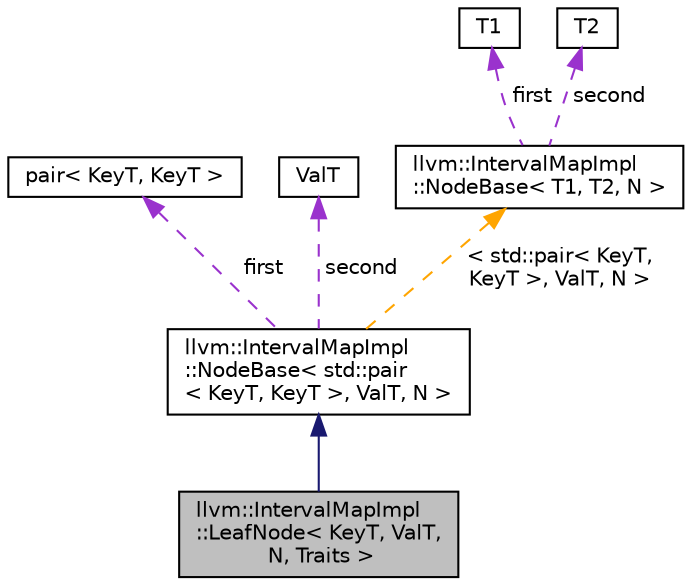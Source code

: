 digraph "llvm::IntervalMapImpl::LeafNode&lt; KeyT, ValT, N, Traits &gt;"
{
 // LATEX_PDF_SIZE
  bgcolor="transparent";
  edge [fontname="Helvetica",fontsize="10",labelfontname="Helvetica",labelfontsize="10"];
  node [fontname="Helvetica",fontsize="10",shape="box"];
  Node1 [label="llvm::IntervalMapImpl\l::LeafNode\< KeyT, ValT,\l N, Traits \>",height=0.2,width=0.4,color="black", fillcolor="grey75", style="filled", fontcolor="black",tooltip=" "];
  Node2 -> Node1 [dir="back",color="midnightblue",fontsize="10",style="solid",fontname="Helvetica"];
  Node2 [label="llvm::IntervalMapImpl\l::NodeBase\< std::pair\l\< KeyT, KeyT \>, ValT, N \>",height=0.2,width=0.4,color="black",URL="$classllvm_1_1IntervalMapImpl_1_1NodeBase.html",tooltip=" "];
  Node3 -> Node2 [dir="back",color="darkorchid3",fontsize="10",style="dashed",label=" first" ,fontname="Helvetica"];
  Node3 [label="pair\< KeyT, KeyT \>",height=0.2,width=0.4,color="black",URL="$classstd_1_1pair_3_01KeyT_00_01KeyT_01_4.html",tooltip=" "];
  Node4 -> Node2 [dir="back",color="darkorchid3",fontsize="10",style="dashed",label=" second" ,fontname="Helvetica"];
  Node4 [label="ValT",height=0.2,width=0.4,color="black",URL="$classValT.html",tooltip=" "];
  Node5 -> Node2 [dir="back",color="orange",fontsize="10",style="dashed",label=" \< std::pair\< KeyT,\l KeyT \>, ValT, N \>" ,fontname="Helvetica"];
  Node5 [label="llvm::IntervalMapImpl\l::NodeBase\< T1, T2, N \>",height=0.2,width=0.4,color="black",URL="$classllvm_1_1IntervalMapImpl_1_1NodeBase.html",tooltip=" "];
  Node6 -> Node5 [dir="back",color="darkorchid3",fontsize="10",style="dashed",label=" first" ,fontname="Helvetica"];
  Node6 [label="T1",height=0.2,width=0.4,color="black",tooltip=" "];
  Node7 -> Node5 [dir="back",color="darkorchid3",fontsize="10",style="dashed",label=" second" ,fontname="Helvetica"];
  Node7 [label="T2",height=0.2,width=0.4,color="black",tooltip=" "];
}
